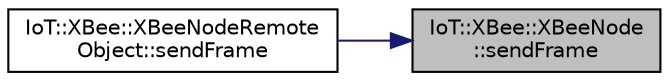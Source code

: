 digraph "IoT::XBee::XBeeNode::sendFrame"
{
 // LATEX_PDF_SIZE
  edge [fontname="Helvetica",fontsize="10",labelfontname="Helvetica",labelfontsize="10"];
  node [fontname="Helvetica",fontsize="10",shape=record];
  rankdir="RL";
  Node1 [label="IoT::XBee::XBeeNode\l::sendFrame",height=0.2,width=0.4,color="black", fillcolor="grey75", style="filled", fontcolor="black",tooltip="Destroys the ZBPort."];
  Node1 -> Node2 [dir="back",color="midnightblue",fontsize="10",style="solid"];
  Node2 [label="IoT::XBee::XBeeNodeRemote\lObject::sendFrame",height=0.2,width=0.4,color="black", fillcolor="white", style="filled",URL="$classIoT_1_1XBee_1_1XBeeNodeRemoteObject.html#a1848313bab17355407d166a0dcaedda1",tooltip="Sends an ExplicitAddressingZigBeeTransmitRequest to the XBee device."];
}

